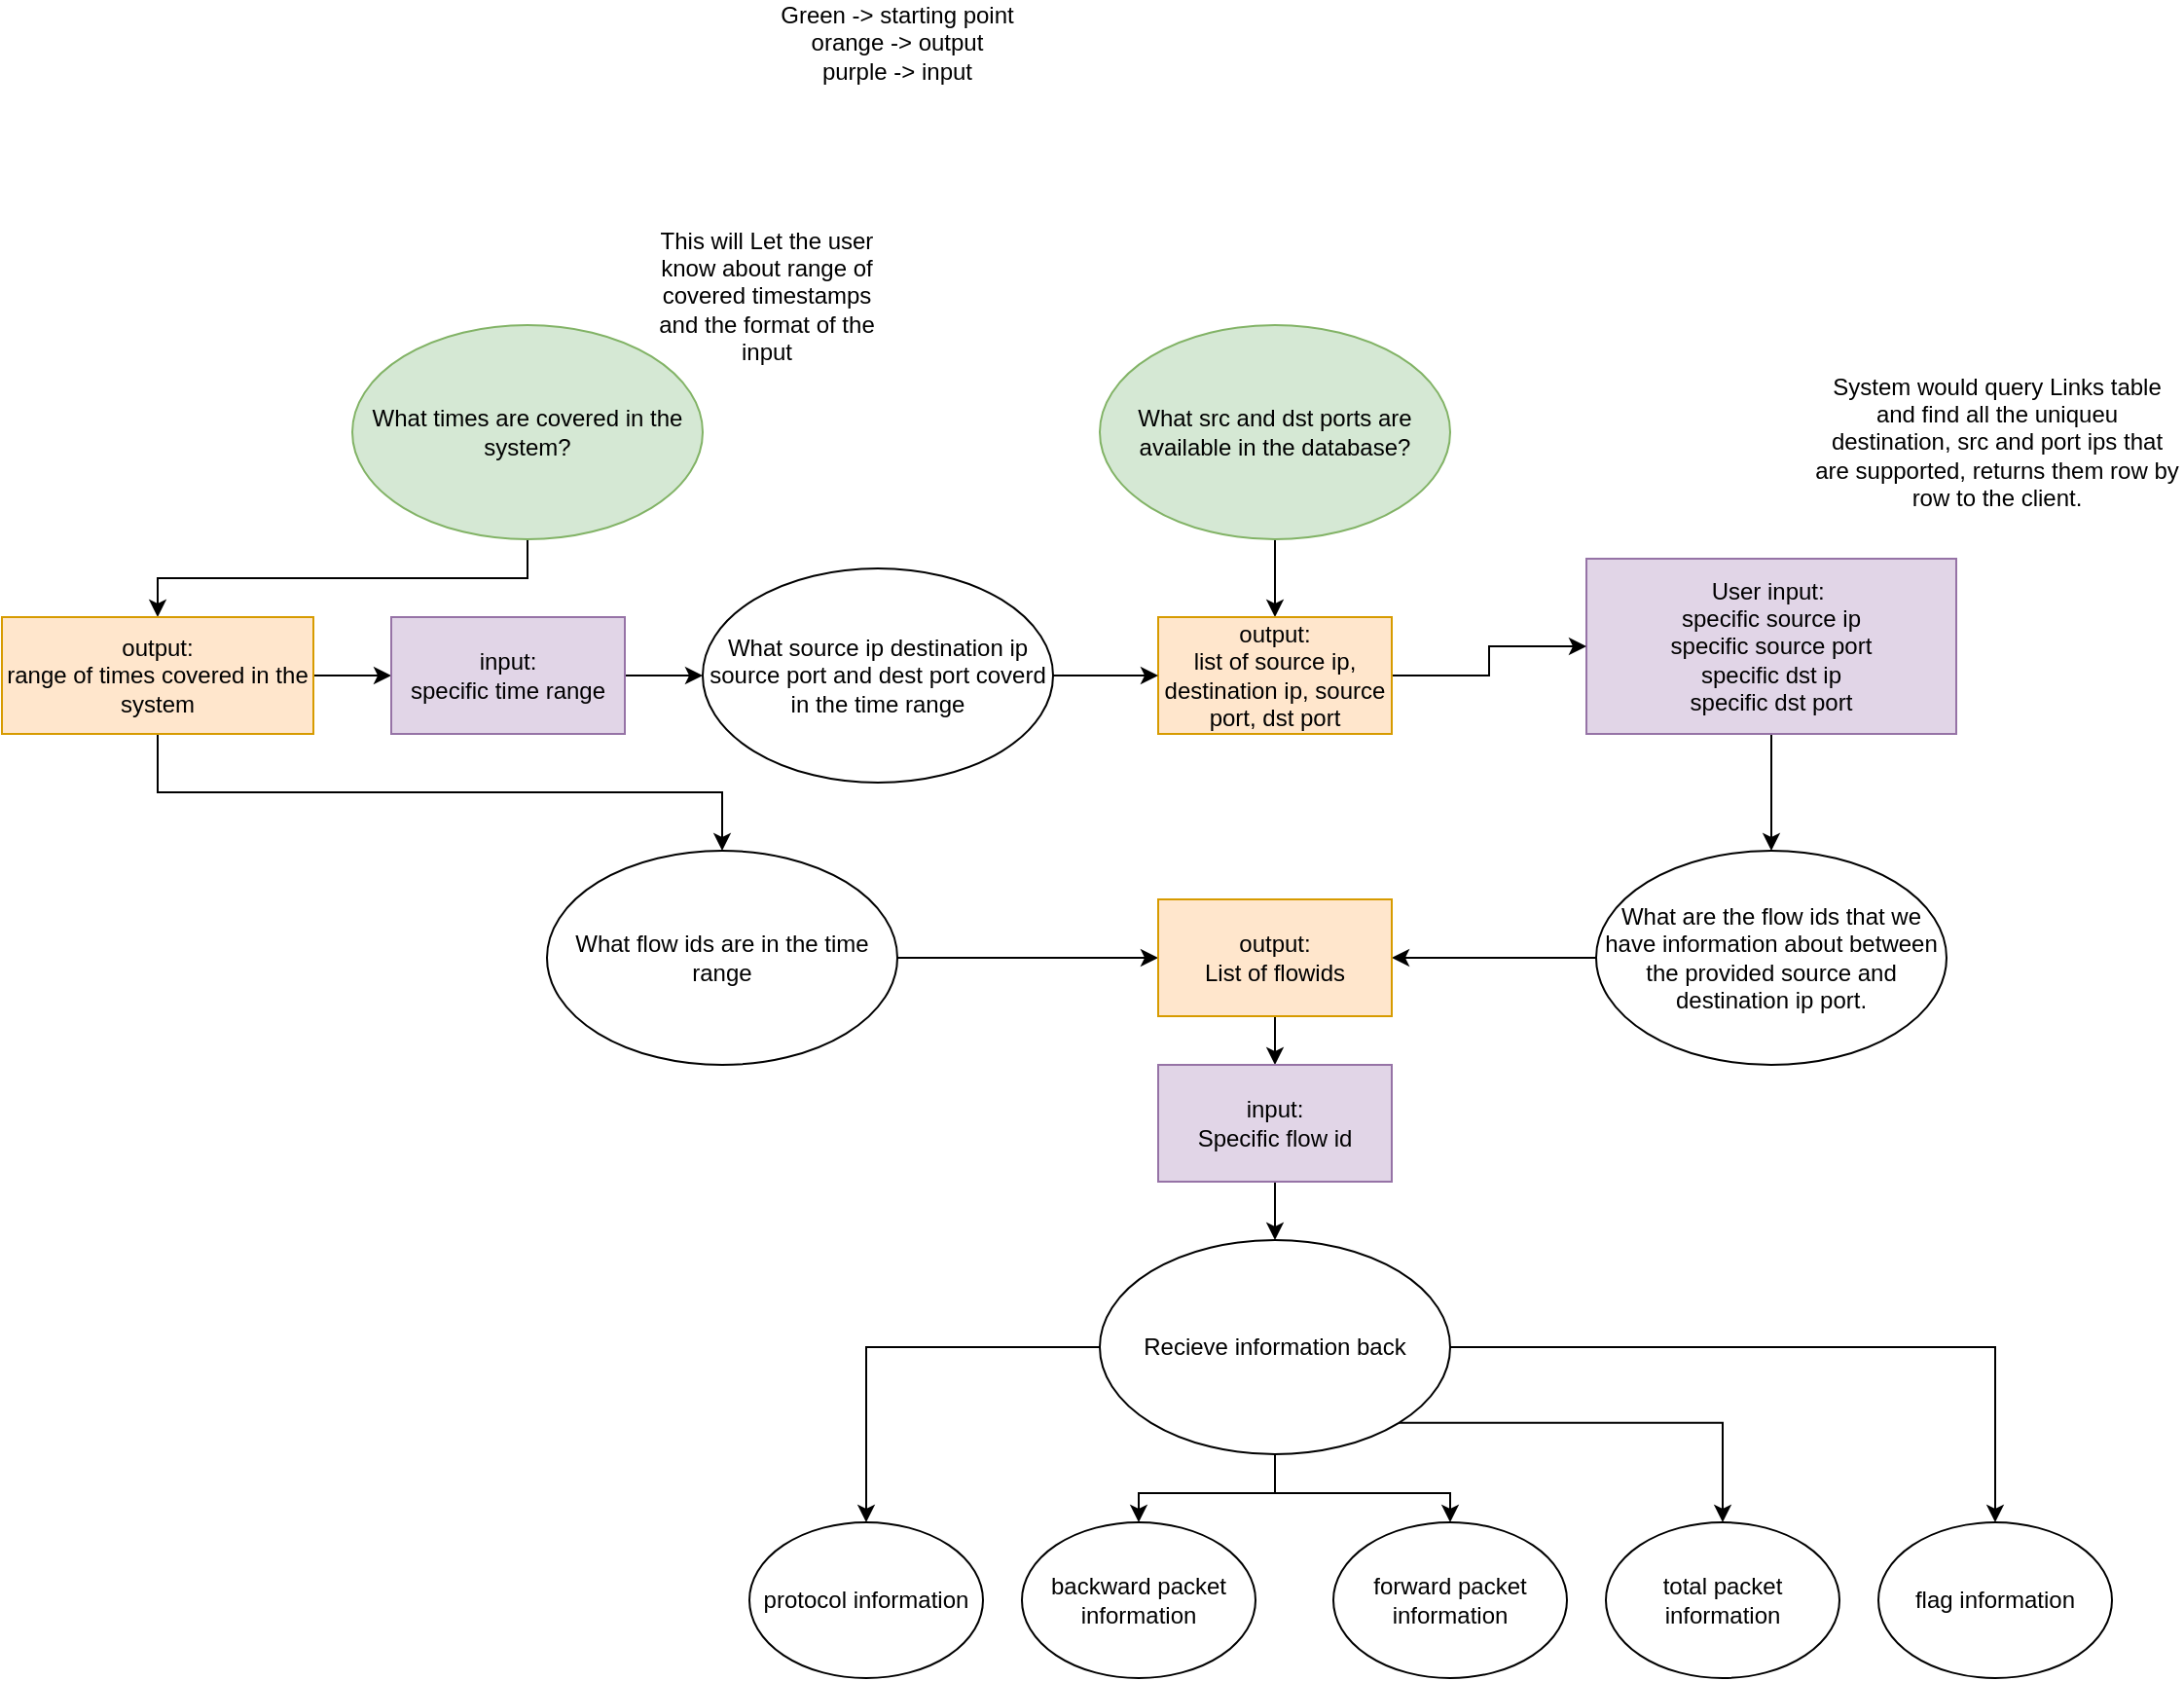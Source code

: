 <mxfile version="14.5.0" type="device"><diagram id="C5RBs43oDa-KdzZeNtuy" name="Page-1"><mxGraphModel dx="2253" dy="794" grid="1" gridSize="10" guides="1" tooltips="1" connect="1" arrows="1" fold="1" page="1" pageScale="1" pageWidth="827" pageHeight="1169" math="0" shadow="0"><root><mxCell id="WIyWlLk6GJQsqaUBKTNV-0"/><mxCell id="WIyWlLk6GJQsqaUBKTNV-1" parent="WIyWlLk6GJQsqaUBKTNV-0"/><mxCell id="yGD25Wd-K2uPmVosGRf7-3" style="edgeStyle=orthogonalEdgeStyle;rounded=0;orthogonalLoop=1;jettySize=auto;html=1;exitX=0.5;exitY=1;exitDx=0;exitDy=0;" edge="1" parent="WIyWlLk6GJQsqaUBKTNV-1" source="yGD25Wd-K2uPmVosGRf7-0"><mxGeometry relative="1" as="geometry"><mxPoint x="334" y="570" as="targetPoint"/></mxGeometry></mxCell><mxCell id="yGD25Wd-K2uPmVosGRf7-0" value="What src and dst ports are available in the database?" style="ellipse;whiteSpace=wrap;html=1;fillColor=#d5e8d4;strokeColor=#82b366;" vertex="1" parent="WIyWlLk6GJQsqaUBKTNV-1"><mxGeometry x="244" y="420" width="180" height="110" as="geometry"/></mxCell><mxCell id="yGD25Wd-K2uPmVosGRf7-1" value="System would query Links table and find all the uniqueu destination, src and port ips that are supported, returns them row by row to the client." style="text;html=1;strokeColor=none;fillColor=none;align=center;verticalAlign=middle;whiteSpace=wrap;rounded=0;" vertex="1" parent="WIyWlLk6GJQsqaUBKTNV-1"><mxGeometry x="610" y="430" width="190" height="100" as="geometry"/></mxCell><mxCell id="yGD25Wd-K2uPmVosGRf7-15" style="edgeStyle=orthogonalEdgeStyle;rounded=0;orthogonalLoop=1;jettySize=auto;html=1;exitX=1;exitY=0.5;exitDx=0;exitDy=0;entryX=0.5;entryY=0;entryDx=0;entryDy=0;" edge="1" parent="WIyWlLk6GJQsqaUBKTNV-1" source="yGD25Wd-K2uPmVosGRf7-4" target="yGD25Wd-K2uPmVosGRf7-14"><mxGeometry relative="1" as="geometry"/></mxCell><mxCell id="yGD25Wd-K2uPmVosGRf7-16" style="edgeStyle=orthogonalEdgeStyle;rounded=0;orthogonalLoop=1;jettySize=auto;html=1;exitX=1;exitY=1;exitDx=0;exitDy=0;entryX=0.5;entryY=0;entryDx=0;entryDy=0;" edge="1" parent="WIyWlLk6GJQsqaUBKTNV-1" source="yGD25Wd-K2uPmVosGRf7-4" target="yGD25Wd-K2uPmVosGRf7-9"><mxGeometry relative="1" as="geometry"/></mxCell><mxCell id="yGD25Wd-K2uPmVosGRf7-17" style="edgeStyle=orthogonalEdgeStyle;rounded=0;orthogonalLoop=1;jettySize=auto;html=1;exitX=0.5;exitY=1;exitDx=0;exitDy=0;entryX=0.5;entryY=0;entryDx=0;entryDy=0;" edge="1" parent="WIyWlLk6GJQsqaUBKTNV-1" source="yGD25Wd-K2uPmVosGRf7-4" target="yGD25Wd-K2uPmVosGRf7-10"><mxGeometry relative="1" as="geometry"/></mxCell><mxCell id="yGD25Wd-K2uPmVosGRf7-18" style="edgeStyle=orthogonalEdgeStyle;rounded=0;orthogonalLoop=1;jettySize=auto;html=1;exitX=0.5;exitY=1;exitDx=0;exitDy=0;entryX=0.5;entryY=0;entryDx=0;entryDy=0;" edge="1" parent="WIyWlLk6GJQsqaUBKTNV-1" source="yGD25Wd-K2uPmVosGRf7-4" target="yGD25Wd-K2uPmVosGRf7-11"><mxGeometry relative="1" as="geometry"/></mxCell><mxCell id="yGD25Wd-K2uPmVosGRf7-19" style="edgeStyle=orthogonalEdgeStyle;rounded=0;orthogonalLoop=1;jettySize=auto;html=1;exitX=0;exitY=0.5;exitDx=0;exitDy=0;entryX=0.5;entryY=0;entryDx=0;entryDy=0;" edge="1" parent="WIyWlLk6GJQsqaUBKTNV-1" source="yGD25Wd-K2uPmVosGRf7-4" target="yGD25Wd-K2uPmVosGRf7-12"><mxGeometry relative="1" as="geometry"/></mxCell><mxCell id="yGD25Wd-K2uPmVosGRf7-4" value="Recieve information back" style="ellipse;whiteSpace=wrap;html=1;" vertex="1" parent="WIyWlLk6GJQsqaUBKTNV-1"><mxGeometry x="244" y="890" width="180" height="110" as="geometry"/></mxCell><mxCell id="yGD25Wd-K2uPmVosGRf7-35" style="edgeStyle=orthogonalEdgeStyle;rounded=0;orthogonalLoop=1;jettySize=auto;html=1;exitX=0.5;exitY=1;exitDx=0;exitDy=0;entryX=0.5;entryY=0;entryDx=0;entryDy=0;" edge="1" parent="WIyWlLk6GJQsqaUBKTNV-1" source="yGD25Wd-K2uPmVosGRf7-7" target="yGD25Wd-K2uPmVosGRf7-33"><mxGeometry relative="1" as="geometry"/></mxCell><mxCell id="yGD25Wd-K2uPmVosGRf7-7" value="&lt;span&gt;User input:&amp;nbsp;&lt;/span&gt;&lt;br&gt;&lt;span&gt;specific source ip&lt;/span&gt;&lt;br&gt;&lt;span&gt;specific source port&lt;br&gt;&lt;/span&gt;&lt;span&gt;specific dst ip&lt;/span&gt;&lt;br&gt;&lt;span&gt;specific dst port&lt;br&gt;&lt;/span&gt;" style="rounded=0;whiteSpace=wrap;html=1;fillColor=#e1d5e7;strokeColor=#9673a6;" vertex="1" parent="WIyWlLk6GJQsqaUBKTNV-1"><mxGeometry x="494" y="540" width="190" height="90" as="geometry"/></mxCell><mxCell id="yGD25Wd-K2uPmVosGRf7-9" value="total packet information" style="ellipse;whiteSpace=wrap;html=1;" vertex="1" parent="WIyWlLk6GJQsqaUBKTNV-1"><mxGeometry x="504" y="1035" width="120" height="80" as="geometry"/></mxCell><mxCell id="yGD25Wd-K2uPmVosGRf7-10" value="forward packet information" style="ellipse;whiteSpace=wrap;html=1;" vertex="1" parent="WIyWlLk6GJQsqaUBKTNV-1"><mxGeometry x="364" y="1035" width="120" height="80" as="geometry"/></mxCell><mxCell id="yGD25Wd-K2uPmVosGRf7-11" value="backward packet information" style="ellipse;whiteSpace=wrap;html=1;" vertex="1" parent="WIyWlLk6GJQsqaUBKTNV-1"><mxGeometry x="204" y="1035" width="120" height="80" as="geometry"/></mxCell><mxCell id="yGD25Wd-K2uPmVosGRf7-12" value="protocol information" style="ellipse;whiteSpace=wrap;html=1;" vertex="1" parent="WIyWlLk6GJQsqaUBKTNV-1"><mxGeometry x="64" y="1035" width="120" height="80" as="geometry"/></mxCell><mxCell id="yGD25Wd-K2uPmVosGRf7-14" value="flag information" style="ellipse;whiteSpace=wrap;html=1;" vertex="1" parent="WIyWlLk6GJQsqaUBKTNV-1"><mxGeometry x="644" y="1035" width="120" height="80" as="geometry"/></mxCell><mxCell id="yGD25Wd-K2uPmVosGRf7-21" style="edgeStyle=orthogonalEdgeStyle;rounded=0;orthogonalLoop=1;jettySize=auto;html=1;exitX=1;exitY=0.5;exitDx=0;exitDy=0;" edge="1" parent="WIyWlLk6GJQsqaUBKTNV-1" source="yGD25Wd-K2uPmVosGRf7-20" target="yGD25Wd-K2uPmVosGRf7-7"><mxGeometry relative="1" as="geometry"/></mxCell><mxCell id="yGD25Wd-K2uPmVosGRf7-20" value="output:&lt;br&gt;list of source ip, destination ip, source port, dst port" style="rounded=0;whiteSpace=wrap;html=1;fillColor=#ffe6cc;strokeColor=#d79b00;" vertex="1" parent="WIyWlLk6GJQsqaUBKTNV-1"><mxGeometry x="274" y="570" width="120" height="60" as="geometry"/></mxCell><mxCell id="yGD25Wd-K2uPmVosGRf7-46" style="edgeStyle=orthogonalEdgeStyle;rounded=0;orthogonalLoop=1;jettySize=auto;html=1;exitX=0.5;exitY=1;exitDx=0;exitDy=0;" edge="1" parent="WIyWlLk6GJQsqaUBKTNV-1" source="yGD25Wd-K2uPmVosGRf7-26" target="yGD25Wd-K2uPmVosGRf7-44"><mxGeometry relative="1" as="geometry"/></mxCell><mxCell id="yGD25Wd-K2uPmVosGRf7-26" value="What times are covered in the system?" style="ellipse;whiteSpace=wrap;html=1;fillColor=#d5e8d4;strokeColor=#82b366;" vertex="1" parent="WIyWlLk6GJQsqaUBKTNV-1"><mxGeometry x="-140" y="420" width="180" height="110" as="geometry"/></mxCell><mxCell id="yGD25Wd-K2uPmVosGRf7-27" value="Green -&amp;gt; starting point&lt;br&gt;orange -&amp;gt; output&lt;br&gt;purple -&amp;gt; input" style="text;html=1;strokeColor=none;fillColor=none;align=center;verticalAlign=middle;whiteSpace=wrap;rounded=0;" vertex="1" parent="WIyWlLk6GJQsqaUBKTNV-1"><mxGeometry x="50" y="260" width="180" height="30" as="geometry"/></mxCell><mxCell id="yGD25Wd-K2uPmVosGRf7-50" style="edgeStyle=orthogonalEdgeStyle;rounded=0;orthogonalLoop=1;jettySize=auto;html=1;exitX=1;exitY=0.5;exitDx=0;exitDy=0;entryX=0;entryY=0.5;entryDx=0;entryDy=0;" edge="1" parent="WIyWlLk6GJQsqaUBKTNV-1" source="yGD25Wd-K2uPmVosGRf7-29" target="yGD25Wd-K2uPmVosGRf7-37"><mxGeometry relative="1" as="geometry"/></mxCell><mxCell id="yGD25Wd-K2uPmVosGRf7-29" value="What flow ids are in the time range" style="ellipse;whiteSpace=wrap;html=1;" vertex="1" parent="WIyWlLk6GJQsqaUBKTNV-1"><mxGeometry x="-40" y="690" width="180" height="110" as="geometry"/></mxCell><mxCell id="yGD25Wd-K2uPmVosGRf7-31" value="This will Let the user know about range of covered timestamps and the format of the input" style="text;html=1;strokeColor=none;fillColor=none;align=center;verticalAlign=middle;whiteSpace=wrap;rounded=0;" vertex="1" parent="WIyWlLk6GJQsqaUBKTNV-1"><mxGeometry x="10" y="370" width="126" height="70" as="geometry"/></mxCell><mxCell id="yGD25Wd-K2uPmVosGRf7-38" style="edgeStyle=orthogonalEdgeStyle;rounded=0;orthogonalLoop=1;jettySize=auto;html=1;exitX=0;exitY=0.5;exitDx=0;exitDy=0;" edge="1" parent="WIyWlLk6GJQsqaUBKTNV-1" source="yGD25Wd-K2uPmVosGRf7-33" target="yGD25Wd-K2uPmVosGRf7-37"><mxGeometry relative="1" as="geometry"/></mxCell><mxCell id="yGD25Wd-K2uPmVosGRf7-33" value="What are the flow ids that we have information about between the provided source and destination ip port." style="ellipse;whiteSpace=wrap;html=1;" vertex="1" parent="WIyWlLk6GJQsqaUBKTNV-1"><mxGeometry x="499" y="690" width="180" height="110" as="geometry"/></mxCell><mxCell id="yGD25Wd-K2uPmVosGRf7-41" style="edgeStyle=orthogonalEdgeStyle;rounded=0;orthogonalLoop=1;jettySize=auto;html=1;exitX=0.5;exitY=1;exitDx=0;exitDy=0;entryX=0.5;entryY=0;entryDx=0;entryDy=0;" edge="1" parent="WIyWlLk6GJQsqaUBKTNV-1" source="yGD25Wd-K2uPmVosGRf7-37" target="yGD25Wd-K2uPmVosGRf7-40"><mxGeometry relative="1" as="geometry"/></mxCell><mxCell id="yGD25Wd-K2uPmVosGRf7-37" value="output:&lt;br&gt;List of flowids" style="rounded=0;whiteSpace=wrap;html=1;fillColor=#ffe6cc;strokeColor=#d79b00;" vertex="1" parent="WIyWlLk6GJQsqaUBKTNV-1"><mxGeometry x="274" y="715" width="120" height="60" as="geometry"/></mxCell><mxCell id="yGD25Wd-K2uPmVosGRf7-42" style="edgeStyle=orthogonalEdgeStyle;rounded=0;orthogonalLoop=1;jettySize=auto;html=1;exitX=0.5;exitY=1;exitDx=0;exitDy=0;entryX=0.5;entryY=0;entryDx=0;entryDy=0;" edge="1" parent="WIyWlLk6GJQsqaUBKTNV-1" source="yGD25Wd-K2uPmVosGRf7-40" target="yGD25Wd-K2uPmVosGRf7-4"><mxGeometry relative="1" as="geometry"/></mxCell><mxCell id="yGD25Wd-K2uPmVosGRf7-40" value="input:&lt;br&gt;Specific flow id" style="rounded=0;whiteSpace=wrap;html=1;fillColor=#e1d5e7;strokeColor=#9673a6;" vertex="1" parent="WIyWlLk6GJQsqaUBKTNV-1"><mxGeometry x="274" y="800" width="120" height="60" as="geometry"/></mxCell><mxCell id="yGD25Wd-K2uPmVosGRf7-47" style="edgeStyle=orthogonalEdgeStyle;rounded=0;orthogonalLoop=1;jettySize=auto;html=1;exitX=0.5;exitY=1;exitDx=0;exitDy=0;" edge="1" parent="WIyWlLk6GJQsqaUBKTNV-1" source="yGD25Wd-K2uPmVosGRf7-44" target="yGD25Wd-K2uPmVosGRf7-29"><mxGeometry relative="1" as="geometry"/></mxCell><mxCell id="yGD25Wd-K2uPmVosGRf7-56" style="edgeStyle=orthogonalEdgeStyle;rounded=0;orthogonalLoop=1;jettySize=auto;html=1;exitX=1;exitY=0.5;exitDx=0;exitDy=0;entryX=0;entryY=0.5;entryDx=0;entryDy=0;" edge="1" parent="WIyWlLk6GJQsqaUBKTNV-1" source="yGD25Wd-K2uPmVosGRf7-44" target="yGD25Wd-K2uPmVosGRf7-55"><mxGeometry relative="1" as="geometry"/></mxCell><mxCell id="yGD25Wd-K2uPmVosGRf7-44" value="&lt;span&gt;output:&lt;br&gt;range of times covered in the system&lt;br&gt;&lt;/span&gt;" style="rounded=0;whiteSpace=wrap;html=1;fillColor=#ffe6cc;strokeColor=#d79b00;" vertex="1" parent="WIyWlLk6GJQsqaUBKTNV-1"><mxGeometry x="-320" y="570" width="160" height="60" as="geometry"/></mxCell><mxCell id="yGD25Wd-K2uPmVosGRf7-58" style="edgeStyle=orthogonalEdgeStyle;rounded=0;orthogonalLoop=1;jettySize=auto;html=1;exitX=1;exitY=0.5;exitDx=0;exitDy=0;entryX=0;entryY=0.5;entryDx=0;entryDy=0;" edge="1" parent="WIyWlLk6GJQsqaUBKTNV-1" source="yGD25Wd-K2uPmVosGRf7-54" target="yGD25Wd-K2uPmVosGRf7-20"><mxGeometry relative="1" as="geometry"/></mxCell><mxCell id="yGD25Wd-K2uPmVosGRf7-54" value="What source ip destination ip source port and dest port coverd in the time range" style="ellipse;whiteSpace=wrap;html=1;" vertex="1" parent="WIyWlLk6GJQsqaUBKTNV-1"><mxGeometry x="40" y="545" width="180" height="110" as="geometry"/></mxCell><mxCell id="yGD25Wd-K2uPmVosGRf7-57" style="edgeStyle=orthogonalEdgeStyle;rounded=0;orthogonalLoop=1;jettySize=auto;html=1;exitX=1;exitY=0.5;exitDx=0;exitDy=0;entryX=0;entryY=0.5;entryDx=0;entryDy=0;" edge="1" parent="WIyWlLk6GJQsqaUBKTNV-1" source="yGD25Wd-K2uPmVosGRf7-55" target="yGD25Wd-K2uPmVosGRf7-54"><mxGeometry relative="1" as="geometry"/></mxCell><mxCell id="yGD25Wd-K2uPmVosGRf7-55" value="input:&lt;br&gt;specific time range" style="rounded=0;whiteSpace=wrap;html=1;fillColor=#e1d5e7;strokeColor=#9673a6;" vertex="1" parent="WIyWlLk6GJQsqaUBKTNV-1"><mxGeometry x="-120" y="570" width="120" height="60" as="geometry"/></mxCell></root></mxGraphModel></diagram></mxfile>